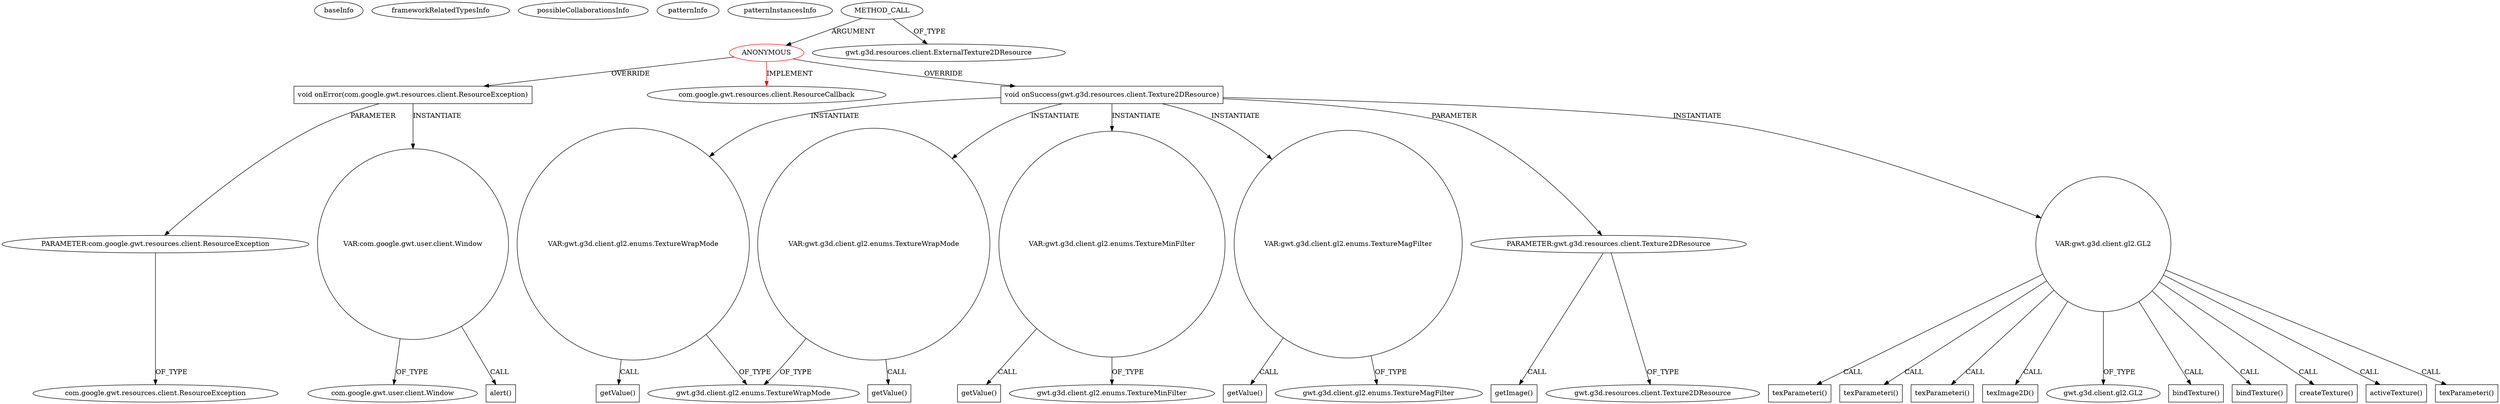digraph {
baseInfo[graphId=1701,category="pattern",isAnonymous=true,possibleRelation=false]
frameworkRelatedTypesInfo[0="com.google.gwt.resources.client.ResourceCallback"]
possibleCollaborationsInfo[]
patternInfo[frequency=2.0,patternRootClient=0]
patternInstancesInfo[0="pkamenarsky-ocean~/pkamenarsky-ocean/ocean-master/src/com/eleven/client/gl/GL_hl.java~void loadTexture(gwt.g3d.client.gl2.GL2,gwt.g3d.resources.client.ExternalTexture2DResource,gwt.g3d.client.shader.AbstractShader,gwt.g3d.client.gl2.enums.TextureUnit,java.lang.String)~4316",1="pkamenarsky-ocean~/pkamenarsky-ocean/ocean-master/src/com/eleven/client/gl/GL_hl.java~void loadSkybox2(gwt.g3d.client.gl2.GL2,com.eleven.client.gl.WaterShader)~4315"]
62[label="com.google.gwt.resources.client.ResourceException",vertexType="FRAMEWORK_CLASS_TYPE",isFrameworkType=false]
61[label="PARAMETER:com.google.gwt.resources.client.ResourceException",vertexType="PARAMETER_DECLARATION",isFrameworkType=false]
60[label="void onError(com.google.gwt.resources.client.ResourceException)",vertexType="OVERRIDING_METHOD_DECLARATION",isFrameworkType=false,shape=box]
0[label="ANONYMOUS",vertexType="ROOT_ANONYMOUS_DECLARATION",isFrameworkType=false,color=red]
1[label="com.google.gwt.resources.client.ResourceCallback",vertexType="FRAMEWORK_INTERFACE_TYPE",isFrameworkType=false]
2[label="METHOD_CALL",vertexType="OUTSIDE_CALL",isFrameworkType=false]
3[label="gwt.g3d.resources.client.ExternalTexture2DResource",vertexType="FRAMEWORK_INTERFACE_TYPE",isFrameworkType=false]
63[label="VAR:com.google.gwt.user.client.Window",vertexType="VARIABLE_EXPRESION",isFrameworkType=false,shape=circle]
64[label="alert()",vertexType="INSIDE_CALL",isFrameworkType=false,shape=box]
65[label="com.google.gwt.user.client.Window",vertexType="FRAMEWORK_CLASS_TYPE",isFrameworkType=false]
4[label="void onSuccess(gwt.g3d.resources.client.Texture2DResource)",vertexType="OVERRIDING_METHOD_DECLARATION",isFrameworkType=false,shape=box]
5[label="PARAMETER:gwt.g3d.resources.client.Texture2DResource",vertexType="PARAMETER_DECLARATION",isFrameworkType=false]
6[label="gwt.g3d.resources.client.Texture2DResource",vertexType="FRAMEWORK_INTERFACE_TYPE",isFrameworkType=false]
37[label="getImage()",vertexType="INSIDE_CALL",isFrameworkType=false,shape=box]
7[label="VAR:gwt.g3d.client.gl2.GL2",vertexType="VARIABLE_EXPRESION",isFrameworkType=false,shape=circle]
55[label="VAR:gwt.g3d.client.gl2.enums.TextureWrapMode",vertexType="VARIABLE_EXPRESION",isFrameworkType=false,shape=circle]
8[label="createTexture()",vertexType="INSIDE_CALL",isFrameworkType=false,shape=box]
11[label="activeTexture()",vertexType="INSIDE_CALL",isFrameworkType=false,shape=box]
50[label="VAR:gwt.g3d.client.gl2.enums.TextureWrapMode",vertexType="VARIABLE_EXPRESION",isFrameworkType=false,shape=circle]
40[label="VAR:gwt.g3d.client.gl2.enums.TextureMinFilter",vertexType="VARIABLE_EXPRESION",isFrameworkType=false,shape=circle]
49[label="texParameteri()",vertexType="INSIDE_CALL",isFrameworkType=false,shape=box]
54[label="texParameteri()",vertexType="INSIDE_CALL",isFrameworkType=false,shape=box]
44[label="texParameteri()",vertexType="INSIDE_CALL",isFrameworkType=false,shape=box]
39[label="texParameteri()",vertexType="INSIDE_CALL",isFrameworkType=false,shape=box]
19[label="texImage2D()",vertexType="INSIDE_CALL",isFrameworkType=false,shape=box]
52[label="gwt.g3d.client.gl2.enums.TextureWrapMode",vertexType="FRAMEWORK_CLASS_TYPE",isFrameworkType=false]
9[label="gwt.g3d.client.gl2.GL2",vertexType="FRAMEWORK_INTERFACE_TYPE",isFrameworkType=false]
45[label="VAR:gwt.g3d.client.gl2.enums.TextureMagFilter",vertexType="VARIABLE_EXPRESION",isFrameworkType=false,shape=circle]
47[label="gwt.g3d.client.gl2.enums.TextureMagFilter",vertexType="FRAMEWORK_CLASS_TYPE",isFrameworkType=false]
42[label="gwt.g3d.client.gl2.enums.TextureMinFilter",vertexType="FRAMEWORK_CLASS_TYPE",isFrameworkType=false]
59[label="bindTexture()",vertexType="INSIDE_CALL",isFrameworkType=false,shape=box]
13[label="bindTexture()",vertexType="INSIDE_CALL",isFrameworkType=false,shape=box]
41[label="getValue()",vertexType="INSIDE_CALL",isFrameworkType=false,shape=box]
46[label="getValue()",vertexType="INSIDE_CALL",isFrameworkType=false,shape=box]
56[label="getValue()",vertexType="INSIDE_CALL",isFrameworkType=false,shape=box]
51[label="getValue()",vertexType="INSIDE_CALL",isFrameworkType=false,shape=box]
4->55[label="INSTANTIATE"]
4->7[label="INSTANTIATE"]
45->47[label="OF_TYPE"]
4->40[label="INSTANTIATE"]
55->52[label="OF_TYPE"]
7->8[label="CALL"]
50->52[label="OF_TYPE"]
60->61[label="PARAMETER"]
7->19[label="CALL"]
40->41[label="CALL"]
7->11[label="CALL"]
7->39[label="CALL"]
50->51[label="CALL"]
0->1[label="IMPLEMENT",color=red]
7->44[label="CALL"]
5->6[label="OF_TYPE"]
45->46[label="CALL"]
2->3[label="OF_TYPE"]
7->13[label="CALL"]
0->60[label="OVERRIDE"]
63->65[label="OF_TYPE"]
5->37[label="CALL"]
55->56[label="CALL"]
61->62[label="OF_TYPE"]
4->50[label="INSTANTIATE"]
60->63[label="INSTANTIATE"]
4->45[label="INSTANTIATE"]
7->59[label="CALL"]
0->4[label="OVERRIDE"]
7->49[label="CALL"]
7->9[label="OF_TYPE"]
2->0[label="ARGUMENT"]
40->42[label="OF_TYPE"]
7->54[label="CALL"]
63->64[label="CALL"]
4->5[label="PARAMETER"]
}
